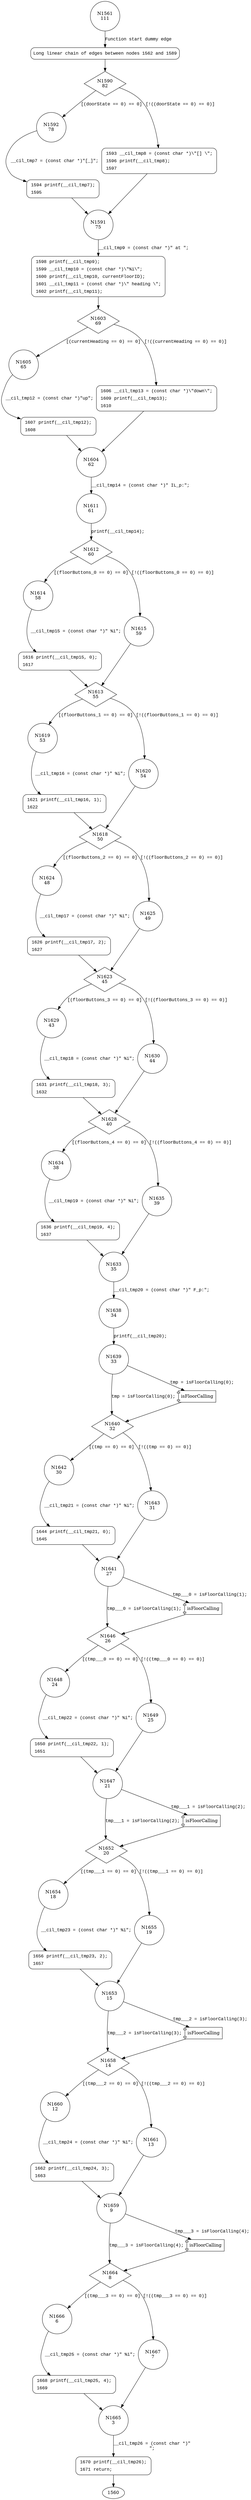 digraph printState__wrappee__twothirdsfull {
1561 [shape="circle" label="N1561\n111"]
1562 [shape="circle" label="N1562\n110"]
1590 [shape="diamond" label="N1590\n82"]
1592 [shape="circle" label="N1592\n78"]
1593 [shape="circle" label="N1593\n81"]
1591 [shape="circle" label="N1591\n75"]
1598 [shape="circle" label="N1598\n74"]
1603 [shape="diamond" label="N1603\n69"]
1605 [shape="circle" label="N1605\n65"]
1606 [shape="circle" label="N1606\n68"]
1604 [shape="circle" label="N1604\n62"]
1611 [shape="circle" label="N1611\n61"]
1612 [shape="diamond" label="N1612\n60"]
1614 [shape="circle" label="N1614\n58"]
1615 [shape="circle" label="N1615\n59"]
1613 [shape="diamond" label="N1613\n55"]
1619 [shape="circle" label="N1619\n53"]
1620 [shape="circle" label="N1620\n54"]
1618 [shape="diamond" label="N1618\n50"]
1624 [shape="circle" label="N1624\n48"]
1625 [shape="circle" label="N1625\n49"]
1623 [shape="diamond" label="N1623\n45"]
1629 [shape="circle" label="N1629\n43"]
1630 [shape="circle" label="N1630\n44"]
1628 [shape="diamond" label="N1628\n40"]
1634 [shape="circle" label="N1634\n38"]
1635 [shape="circle" label="N1635\n39"]
1633 [shape="circle" label="N1633\n35"]
1638 [shape="circle" label="N1638\n34"]
1639 [shape="circle" label="N1639\n33"]
1640 [shape="diamond" label="N1640\n32"]
1642 [shape="circle" label="N1642\n30"]
1643 [shape="circle" label="N1643\n31"]
1641 [shape="circle" label="N1641\n27"]
1646 [shape="diamond" label="N1646\n26"]
1648 [shape="circle" label="N1648\n24"]
1649 [shape="circle" label="N1649\n25"]
1647 [shape="circle" label="N1647\n21"]
1652 [shape="diamond" label="N1652\n20"]
1654 [shape="circle" label="N1654\n18"]
1655 [shape="circle" label="N1655\n19"]
1653 [shape="circle" label="N1653\n15"]
1658 [shape="diamond" label="N1658\n14"]
1660 [shape="circle" label="N1660\n12"]
1661 [shape="circle" label="N1661\n13"]
1659 [shape="circle" label="N1659\n9"]
1664 [shape="diamond" label="N1664\n8"]
1666 [shape="circle" label="N1666\n6"]
1667 [shape="circle" label="N1667\n7"]
1665 [shape="circle" label="N1665\n3"]
1670 [shape="circle" label="N1670\n2"]
1668 [shape="circle" label="N1668\n5"]
1662 [shape="circle" label="N1662\n11"]
1656 [shape="circle" label="N1656\n17"]
1650 [shape="circle" label="N1650\n23"]
1644 [shape="circle" label="N1644\n29"]
1636 [shape="circle" label="N1636\n37"]
1631 [shape="circle" label="N1631\n42"]
1626 [shape="circle" label="N1626\n47"]
1621 [shape="circle" label="N1621\n52"]
1616 [shape="circle" label="N1616\n57"]
1607 [shape="circle" label="N1607\n64"]
1594 [shape="circle" label="N1594\n77"]
1562 [style="filled,bold" penwidth="1" fillcolor="white" fontname="Courier New" shape="Mrecord" label="Long linear chain of edges between nodes 1562 and 1589"]
1562 -> 1590[label=""]
1593 [style="filled,bold" penwidth="1" fillcolor="white" fontname="Courier New" shape="Mrecord" label=<<table border="0" cellborder="0" cellpadding="3" bgcolor="white"><tr><td align="right">1593</td><td align="left">__cil_tmp8 = (const char *)\"[] \";</td></tr><tr><td align="right">1596</td><td align="left">printf(__cil_tmp8);</td></tr><tr><td align="right">1597</td><td align="left"></td></tr></table>>]
1593 -> 1591[label=""]
1598 [style="filled,bold" penwidth="1" fillcolor="white" fontname="Courier New" shape="Mrecord" label=<<table border="0" cellborder="0" cellpadding="3" bgcolor="white"><tr><td align="right">1598</td><td align="left">printf(__cil_tmp9);</td></tr><tr><td align="right">1599</td><td align="left">__cil_tmp10 = (const char *)\"%i\";</td></tr><tr><td align="right">1600</td><td align="left">printf(__cil_tmp10, currentFloorID);</td></tr><tr><td align="right">1601</td><td align="left">__cil_tmp11 = (const char *)\" heading \";</td></tr><tr><td align="right">1602</td><td align="left">printf(__cil_tmp11);</td></tr></table>>]
1598 -> 1603[label=""]
1606 [style="filled,bold" penwidth="1" fillcolor="white" fontname="Courier New" shape="Mrecord" label=<<table border="0" cellborder="0" cellpadding="3" bgcolor="white"><tr><td align="right">1606</td><td align="left">__cil_tmp13 = (const char *)\"down\";</td></tr><tr><td align="right">1609</td><td align="left">printf(__cil_tmp13);</td></tr><tr><td align="right">1610</td><td align="left"></td></tr></table>>]
1606 -> 1604[label=""]
1670 [style="filled,bold" penwidth="1" fillcolor="white" fontname="Courier New" shape="Mrecord" label=<<table border="0" cellborder="0" cellpadding="3" bgcolor="white"><tr><td align="right">1670</td><td align="left">printf(__cil_tmp26);</td></tr><tr><td align="right">1671</td><td align="left">return;</td></tr></table>>]
1670 -> 1560[label=""]
1668 [style="filled,bold" penwidth="1" fillcolor="white" fontname="Courier New" shape="Mrecord" label=<<table border="0" cellborder="0" cellpadding="3" bgcolor="white"><tr><td align="right">1668</td><td align="left">printf(__cil_tmp25, 4);</td></tr><tr><td align="right">1669</td><td align="left"></td></tr></table>>]
1668 -> 1665[label=""]
1662 [style="filled,bold" penwidth="1" fillcolor="white" fontname="Courier New" shape="Mrecord" label=<<table border="0" cellborder="0" cellpadding="3" bgcolor="white"><tr><td align="right">1662</td><td align="left">printf(__cil_tmp24, 3);</td></tr><tr><td align="right">1663</td><td align="left"></td></tr></table>>]
1662 -> 1659[label=""]
1656 [style="filled,bold" penwidth="1" fillcolor="white" fontname="Courier New" shape="Mrecord" label=<<table border="0" cellborder="0" cellpadding="3" bgcolor="white"><tr><td align="right">1656</td><td align="left">printf(__cil_tmp23, 2);</td></tr><tr><td align="right">1657</td><td align="left"></td></tr></table>>]
1656 -> 1653[label=""]
1650 [style="filled,bold" penwidth="1" fillcolor="white" fontname="Courier New" shape="Mrecord" label=<<table border="0" cellborder="0" cellpadding="3" bgcolor="white"><tr><td align="right">1650</td><td align="left">printf(__cil_tmp22, 1);</td></tr><tr><td align="right">1651</td><td align="left"></td></tr></table>>]
1650 -> 1647[label=""]
1644 [style="filled,bold" penwidth="1" fillcolor="white" fontname="Courier New" shape="Mrecord" label=<<table border="0" cellborder="0" cellpadding="3" bgcolor="white"><tr><td align="right">1644</td><td align="left">printf(__cil_tmp21, 0);</td></tr><tr><td align="right">1645</td><td align="left"></td></tr></table>>]
1644 -> 1641[label=""]
1636 [style="filled,bold" penwidth="1" fillcolor="white" fontname="Courier New" shape="Mrecord" label=<<table border="0" cellborder="0" cellpadding="3" bgcolor="white"><tr><td align="right">1636</td><td align="left">printf(__cil_tmp19, 4);</td></tr><tr><td align="right">1637</td><td align="left"></td></tr></table>>]
1636 -> 1633[label=""]
1631 [style="filled,bold" penwidth="1" fillcolor="white" fontname="Courier New" shape="Mrecord" label=<<table border="0" cellborder="0" cellpadding="3" bgcolor="white"><tr><td align="right">1631</td><td align="left">printf(__cil_tmp18, 3);</td></tr><tr><td align="right">1632</td><td align="left"></td></tr></table>>]
1631 -> 1628[label=""]
1626 [style="filled,bold" penwidth="1" fillcolor="white" fontname="Courier New" shape="Mrecord" label=<<table border="0" cellborder="0" cellpadding="3" bgcolor="white"><tr><td align="right">1626</td><td align="left">printf(__cil_tmp17, 2);</td></tr><tr><td align="right">1627</td><td align="left"></td></tr></table>>]
1626 -> 1623[label=""]
1621 [style="filled,bold" penwidth="1" fillcolor="white" fontname="Courier New" shape="Mrecord" label=<<table border="0" cellborder="0" cellpadding="3" bgcolor="white"><tr><td align="right">1621</td><td align="left">printf(__cil_tmp16, 1);</td></tr><tr><td align="right">1622</td><td align="left"></td></tr></table>>]
1621 -> 1618[label=""]
1616 [style="filled,bold" penwidth="1" fillcolor="white" fontname="Courier New" shape="Mrecord" label=<<table border="0" cellborder="0" cellpadding="3" bgcolor="white"><tr><td align="right">1616</td><td align="left">printf(__cil_tmp15, 0);</td></tr><tr><td align="right">1617</td><td align="left"></td></tr></table>>]
1616 -> 1613[label=""]
1607 [style="filled,bold" penwidth="1" fillcolor="white" fontname="Courier New" shape="Mrecord" label=<<table border="0" cellborder="0" cellpadding="3" bgcolor="white"><tr><td align="right">1607</td><td align="left">printf(__cil_tmp12);</td></tr><tr><td align="right">1608</td><td align="left"></td></tr></table>>]
1607 -> 1604[label=""]
1594 [style="filled,bold" penwidth="1" fillcolor="white" fontname="Courier New" shape="Mrecord" label=<<table border="0" cellborder="0" cellpadding="3" bgcolor="white"><tr><td align="right">1594</td><td align="left">printf(__cil_tmp7);</td></tr><tr><td align="right">1595</td><td align="left"></td></tr></table>>]
1594 -> 1591[label=""]
1561 -> 1562 [label="Function start dummy edge" fontname="Courier New"]
1590 -> 1592 [label="[(doorState == 0) == 0]" fontname="Courier New"]
1590 -> 1593 [label="[!((doorState == 0) == 0)]" fontname="Courier New"]
1591 -> 1598 [label="__cil_tmp9 = (const char *)\" at \";" fontname="Courier New"]
1603 -> 1605 [label="[(currentHeading == 0) == 0]" fontname="Courier New"]
1603 -> 1606 [label="[!((currentHeading == 0) == 0)]" fontname="Courier New"]
1604 -> 1611 [label="__cil_tmp14 = (const char *)\" IL_p:\";" fontname="Courier New"]
1612 -> 1614 [label="[(floorButtons_0 == 0) == 0]" fontname="Courier New"]
1612 -> 1615 [label="[!((floorButtons_0 == 0) == 0)]" fontname="Courier New"]
1613 -> 1619 [label="[(floorButtons_1 == 0) == 0]" fontname="Courier New"]
1613 -> 1620 [label="[!((floorButtons_1 == 0) == 0)]" fontname="Courier New"]
1618 -> 1624 [label="[(floorButtons_2 == 0) == 0]" fontname="Courier New"]
1618 -> 1625 [label="[!((floorButtons_2 == 0) == 0)]" fontname="Courier New"]
1623 -> 1629 [label="[(floorButtons_3 == 0) == 0]" fontname="Courier New"]
1623 -> 1630 [label="[!((floorButtons_3 == 0) == 0)]" fontname="Courier New"]
1628 -> 1634 [label="[(floorButtons_4 == 0) == 0]" fontname="Courier New"]
1628 -> 1635 [label="[!((floorButtons_4 == 0) == 0)]" fontname="Courier New"]
1633 -> 1638 [label="__cil_tmp20 = (const char *)\" F_p:\";" fontname="Courier New"]
100088 [shape="component" label="isFloorCalling"]
1639 -> 100088 [label="tmp = isFloorCalling(0);" fontname="Courier New"]
100088 -> 1640 [label="" fontname="Courier New"]
1639 -> 1640 [label="tmp = isFloorCalling(0);" fontname="Courier New"]
1640 -> 1642 [label="[(tmp == 0) == 0]" fontname="Courier New"]
1640 -> 1643 [label="[!((tmp == 0) == 0)]" fontname="Courier New"]
100089 [shape="component" label="isFloorCalling"]
1641 -> 100089 [label="tmp___0 = isFloorCalling(1);" fontname="Courier New"]
100089 -> 1646 [label="" fontname="Courier New"]
1641 -> 1646 [label="tmp___0 = isFloorCalling(1);" fontname="Courier New"]
1646 -> 1648 [label="[(tmp___0 == 0) == 0]" fontname="Courier New"]
1646 -> 1649 [label="[!((tmp___0 == 0) == 0)]" fontname="Courier New"]
100090 [shape="component" label="isFloorCalling"]
1647 -> 100090 [label="tmp___1 = isFloorCalling(2);" fontname="Courier New"]
100090 -> 1652 [label="" fontname="Courier New"]
1647 -> 1652 [label="tmp___1 = isFloorCalling(2);" fontname="Courier New"]
1652 -> 1654 [label="[(tmp___1 == 0) == 0]" fontname="Courier New"]
1652 -> 1655 [label="[!((tmp___1 == 0) == 0)]" fontname="Courier New"]
100091 [shape="component" label="isFloorCalling"]
1653 -> 100091 [label="tmp___2 = isFloorCalling(3);" fontname="Courier New"]
100091 -> 1658 [label="" fontname="Courier New"]
1653 -> 1658 [label="tmp___2 = isFloorCalling(3);" fontname="Courier New"]
1658 -> 1660 [label="[(tmp___2 == 0) == 0]" fontname="Courier New"]
1658 -> 1661 [label="[!((tmp___2 == 0) == 0)]" fontname="Courier New"]
100092 [shape="component" label="isFloorCalling"]
1659 -> 100092 [label="tmp___3 = isFloorCalling(4);" fontname="Courier New"]
100092 -> 1664 [label="" fontname="Courier New"]
1659 -> 1664 [label="tmp___3 = isFloorCalling(4);" fontname="Courier New"]
1664 -> 1666 [label="[(tmp___3 == 0) == 0]" fontname="Courier New"]
1664 -> 1667 [label="[!((tmp___3 == 0) == 0)]" fontname="Courier New"]
1665 -> 1670 [label="__cil_tmp26 = (const char *)\"\n\";" fontname="Courier New"]
1666 -> 1668 [label="__cil_tmp25 = (const char *)\" %i\";" fontname="Courier New"]
1660 -> 1662 [label="__cil_tmp24 = (const char *)\" %i\";" fontname="Courier New"]
1654 -> 1656 [label="__cil_tmp23 = (const char *)\" %i\";" fontname="Courier New"]
1648 -> 1650 [label="__cil_tmp22 = (const char *)\" %i\";" fontname="Courier New"]
1642 -> 1644 [label="__cil_tmp21 = (const char *)\" %i\";" fontname="Courier New"]
1634 -> 1636 [label="__cil_tmp19 = (const char *)\" %i\";" fontname="Courier New"]
1629 -> 1631 [label="__cil_tmp18 = (const char *)\" %i\";" fontname="Courier New"]
1624 -> 1626 [label="__cil_tmp17 = (const char *)\" %i\";" fontname="Courier New"]
1619 -> 1621 [label="__cil_tmp16 = (const char *)\" %i\";" fontname="Courier New"]
1614 -> 1616 [label="__cil_tmp15 = (const char *)\" %i\";" fontname="Courier New"]
1605 -> 1607 [label="__cil_tmp12 = (const char *)\"up\";" fontname="Courier New"]
1592 -> 1594 [label="__cil_tmp7 = (const char *)\"[_]\";" fontname="Courier New"]
1611 -> 1612 [label="printf(__cil_tmp14);" fontname="Courier New"]
1615 -> 1613 [label="" fontname="Courier New"]
1620 -> 1618 [label="" fontname="Courier New"]
1625 -> 1623 [label="" fontname="Courier New"]
1630 -> 1628 [label="" fontname="Courier New"]
1635 -> 1633 [label="" fontname="Courier New"]
1638 -> 1639 [label="printf(__cil_tmp20);" fontname="Courier New"]
1643 -> 1641 [label="" fontname="Courier New"]
1649 -> 1647 [label="" fontname="Courier New"]
1655 -> 1653 [label="" fontname="Courier New"]
1661 -> 1659 [label="" fontname="Courier New"]
1667 -> 1665 [label="" fontname="Courier New"]
}